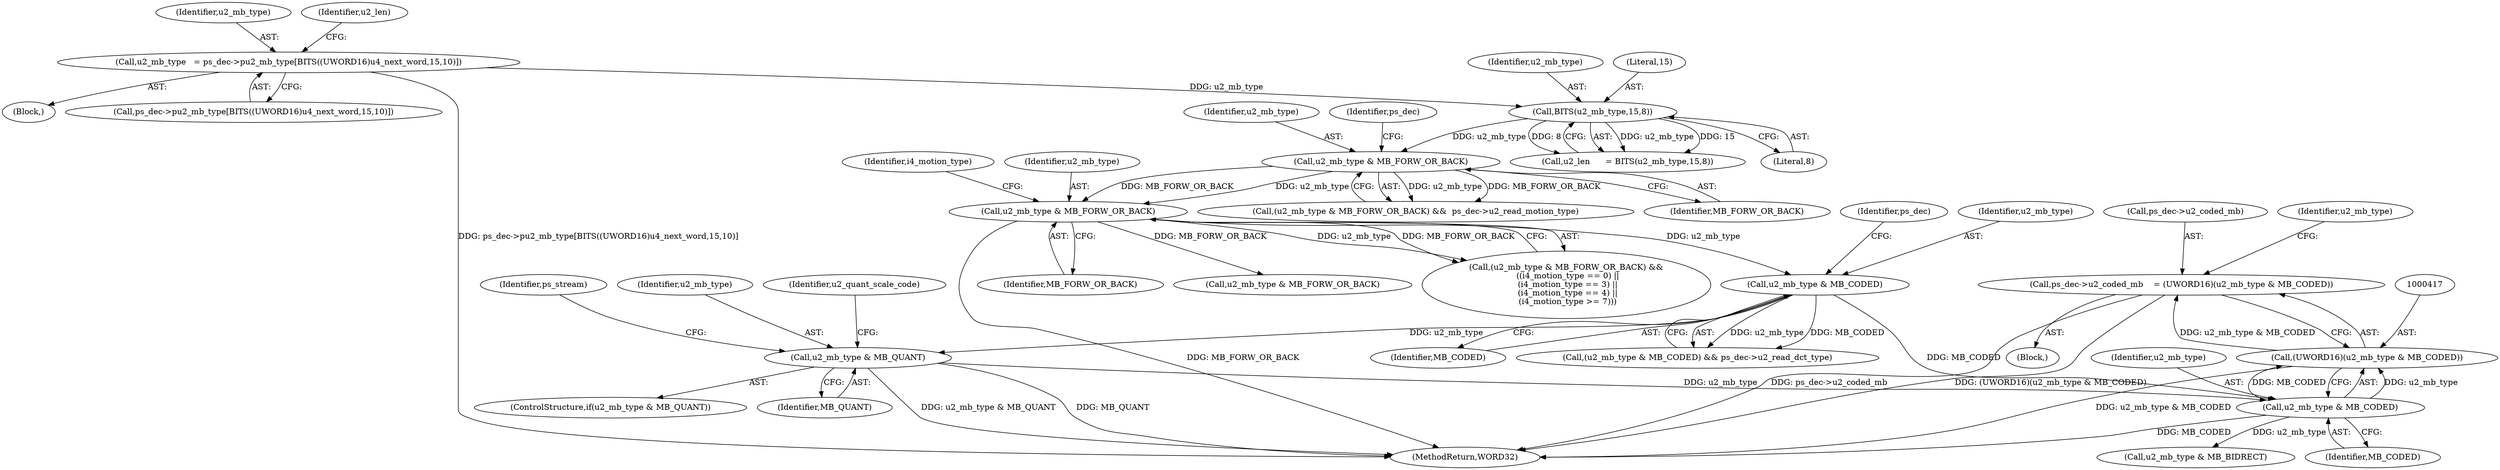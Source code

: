 digraph "0_Android_58a6822d7140137ce957c6d2fc20bae1374186c1_1@pointer" {
"1000412" [label="(Call,ps_dec->u2_coded_mb    = (UWORD16)(u2_mb_type & MB_CODED))"];
"1000416" [label="(Call,(UWORD16)(u2_mb_type & MB_CODED))"];
"1000418" [label="(Call,u2_mb_type & MB_CODED)"];
"1000379" [label="(Call,u2_mb_type & MB_QUANT)"];
"1000349" [label="(Call,u2_mb_type & MB_CODED)"];
"1000324" [label="(Call,u2_mb_type & MB_FORW_OR_BACK)"];
"1000287" [label="(Call,u2_mb_type & MB_FORW_OR_BACK)"];
"1000261" [label="(Call,BITS(u2_mb_type,15,8))"];
"1000247" [label="(Call,u2_mb_type   = ps_dec->pu2_mb_type[BITS((UWORD16)u4_next_word,15,10)])"];
"1000379" [label="(Call,u2_mb_type & MB_QUANT)"];
"1000413" [label="(Call,ps_dec->u2_coded_mb)"];
"1000143" [label="(Block,)"];
"1000353" [label="(Identifier,ps_dec)"];
"1000324" [label="(Call,u2_mb_type & MB_FORW_OR_BACK)"];
"1000422" [label="(Call,u2_mb_type & MB_BIDRECT)"];
"1000378" [label="(ControlStructure,if(u2_mb_type & MB_QUANT))"];
"1000248" [label="(Identifier,u2_mb_type)"];
"1000286" [label="(Call,(u2_mb_type & MB_FORW_OR_BACK) &&  ps_dec->u2_read_motion_type)"];
"1000288" [label="(Identifier,u2_mb_type)"];
"1000423" [label="(Identifier,u2_mb_type)"];
"1000329" [label="(Identifier,i4_motion_type)"];
"1000410" [label="(Identifier,ps_stream)"];
"1000289" [label="(Identifier,MB_FORW_OR_BACK)"];
"1000262" [label="(Identifier,u2_mb_type)"];
"1000385" [label="(Identifier,u2_quant_scale_code)"];
"1000323" [label="(Call,(u2_mb_type & MB_FORW_OR_BACK) &&\n ((i4_motion_type == 0) ||\n (i4_motion_type == 3) ||\n (i4_motion_type == 4) ||\n (i4_motion_type >= 7)))"];
"1000263" [label="(Literal,15)"];
"1000260" [label="(Identifier,u2_len)"];
"1000259" [label="(Call,u2_len      = BITS(u2_mb_type,15,8))"];
"1000349" [label="(Call,u2_mb_type & MB_CODED)"];
"1000326" [label="(Identifier,MB_FORW_OR_BACK)"];
"1000264" [label="(Literal,8)"];
"1000648" [label="(MethodReturn,WORD32)"];
"1000247" [label="(Call,u2_mb_type   = ps_dec->pu2_mb_type[BITS((UWORD16)u4_next_word,15,10)])"];
"1000348" [label="(Call,(u2_mb_type & MB_CODED) && ps_dec->u2_read_dct_type)"];
"1000325" [label="(Identifier,u2_mb_type)"];
"1000418" [label="(Call,u2_mb_type & MB_CODED)"];
"1000412" [label="(Call,ps_dec->u2_coded_mb    = (UWORD16)(u2_mb_type & MB_CODED))"];
"1000351" [label="(Identifier,MB_CODED)"];
"1000416" [label="(Call,(UWORD16)(u2_mb_type & MB_CODED))"];
"1000291" [label="(Identifier,ps_dec)"];
"1000246" [label="(Block,)"];
"1000261" [label="(Call,BITS(u2_mb_type,15,8))"];
"1000419" [label="(Identifier,u2_mb_type)"];
"1000350" [label="(Identifier,u2_mb_type)"];
"1000287" [label="(Call,u2_mb_type & MB_FORW_OR_BACK)"];
"1000381" [label="(Identifier,MB_QUANT)"];
"1000420" [label="(Identifier,MB_CODED)"];
"1000380" [label="(Identifier,u2_mb_type)"];
"1000470" [label="(Call,u2_mb_type & MB_FORW_OR_BACK)"];
"1000249" [label="(Call,ps_dec->pu2_mb_type[BITS((UWORD16)u4_next_word,15,10)])"];
"1000412" -> "1000143"  [label="AST: "];
"1000412" -> "1000416"  [label="CFG: "];
"1000413" -> "1000412"  [label="AST: "];
"1000416" -> "1000412"  [label="AST: "];
"1000423" -> "1000412"  [label="CFG: "];
"1000412" -> "1000648"  [label="DDG: ps_dec->u2_coded_mb"];
"1000412" -> "1000648"  [label="DDG: (UWORD16)(u2_mb_type & MB_CODED)"];
"1000416" -> "1000412"  [label="DDG: u2_mb_type & MB_CODED"];
"1000416" -> "1000418"  [label="CFG: "];
"1000417" -> "1000416"  [label="AST: "];
"1000418" -> "1000416"  [label="AST: "];
"1000416" -> "1000648"  [label="DDG: u2_mb_type & MB_CODED"];
"1000418" -> "1000416"  [label="DDG: u2_mb_type"];
"1000418" -> "1000416"  [label="DDG: MB_CODED"];
"1000418" -> "1000420"  [label="CFG: "];
"1000419" -> "1000418"  [label="AST: "];
"1000420" -> "1000418"  [label="AST: "];
"1000418" -> "1000648"  [label="DDG: MB_CODED"];
"1000379" -> "1000418"  [label="DDG: u2_mb_type"];
"1000349" -> "1000418"  [label="DDG: MB_CODED"];
"1000418" -> "1000422"  [label="DDG: u2_mb_type"];
"1000379" -> "1000378"  [label="AST: "];
"1000379" -> "1000381"  [label="CFG: "];
"1000380" -> "1000379"  [label="AST: "];
"1000381" -> "1000379"  [label="AST: "];
"1000385" -> "1000379"  [label="CFG: "];
"1000410" -> "1000379"  [label="CFG: "];
"1000379" -> "1000648"  [label="DDG: u2_mb_type & MB_QUANT"];
"1000379" -> "1000648"  [label="DDG: MB_QUANT"];
"1000349" -> "1000379"  [label="DDG: u2_mb_type"];
"1000349" -> "1000348"  [label="AST: "];
"1000349" -> "1000351"  [label="CFG: "];
"1000350" -> "1000349"  [label="AST: "];
"1000351" -> "1000349"  [label="AST: "];
"1000353" -> "1000349"  [label="CFG: "];
"1000348" -> "1000349"  [label="CFG: "];
"1000349" -> "1000348"  [label="DDG: u2_mb_type"];
"1000349" -> "1000348"  [label="DDG: MB_CODED"];
"1000324" -> "1000349"  [label="DDG: u2_mb_type"];
"1000324" -> "1000323"  [label="AST: "];
"1000324" -> "1000326"  [label="CFG: "];
"1000325" -> "1000324"  [label="AST: "];
"1000326" -> "1000324"  [label="AST: "];
"1000329" -> "1000324"  [label="CFG: "];
"1000323" -> "1000324"  [label="CFG: "];
"1000324" -> "1000648"  [label="DDG: MB_FORW_OR_BACK"];
"1000324" -> "1000323"  [label="DDG: u2_mb_type"];
"1000324" -> "1000323"  [label="DDG: MB_FORW_OR_BACK"];
"1000287" -> "1000324"  [label="DDG: u2_mb_type"];
"1000287" -> "1000324"  [label="DDG: MB_FORW_OR_BACK"];
"1000324" -> "1000470"  [label="DDG: MB_FORW_OR_BACK"];
"1000287" -> "1000286"  [label="AST: "];
"1000287" -> "1000289"  [label="CFG: "];
"1000288" -> "1000287"  [label="AST: "];
"1000289" -> "1000287"  [label="AST: "];
"1000291" -> "1000287"  [label="CFG: "];
"1000286" -> "1000287"  [label="CFG: "];
"1000287" -> "1000286"  [label="DDG: u2_mb_type"];
"1000287" -> "1000286"  [label="DDG: MB_FORW_OR_BACK"];
"1000261" -> "1000287"  [label="DDG: u2_mb_type"];
"1000261" -> "1000259"  [label="AST: "];
"1000261" -> "1000264"  [label="CFG: "];
"1000262" -> "1000261"  [label="AST: "];
"1000263" -> "1000261"  [label="AST: "];
"1000264" -> "1000261"  [label="AST: "];
"1000259" -> "1000261"  [label="CFG: "];
"1000261" -> "1000259"  [label="DDG: u2_mb_type"];
"1000261" -> "1000259"  [label="DDG: 15"];
"1000261" -> "1000259"  [label="DDG: 8"];
"1000247" -> "1000261"  [label="DDG: u2_mb_type"];
"1000247" -> "1000246"  [label="AST: "];
"1000247" -> "1000249"  [label="CFG: "];
"1000248" -> "1000247"  [label="AST: "];
"1000249" -> "1000247"  [label="AST: "];
"1000260" -> "1000247"  [label="CFG: "];
"1000247" -> "1000648"  [label="DDG: ps_dec->pu2_mb_type[BITS((UWORD16)u4_next_word,15,10)]"];
}
